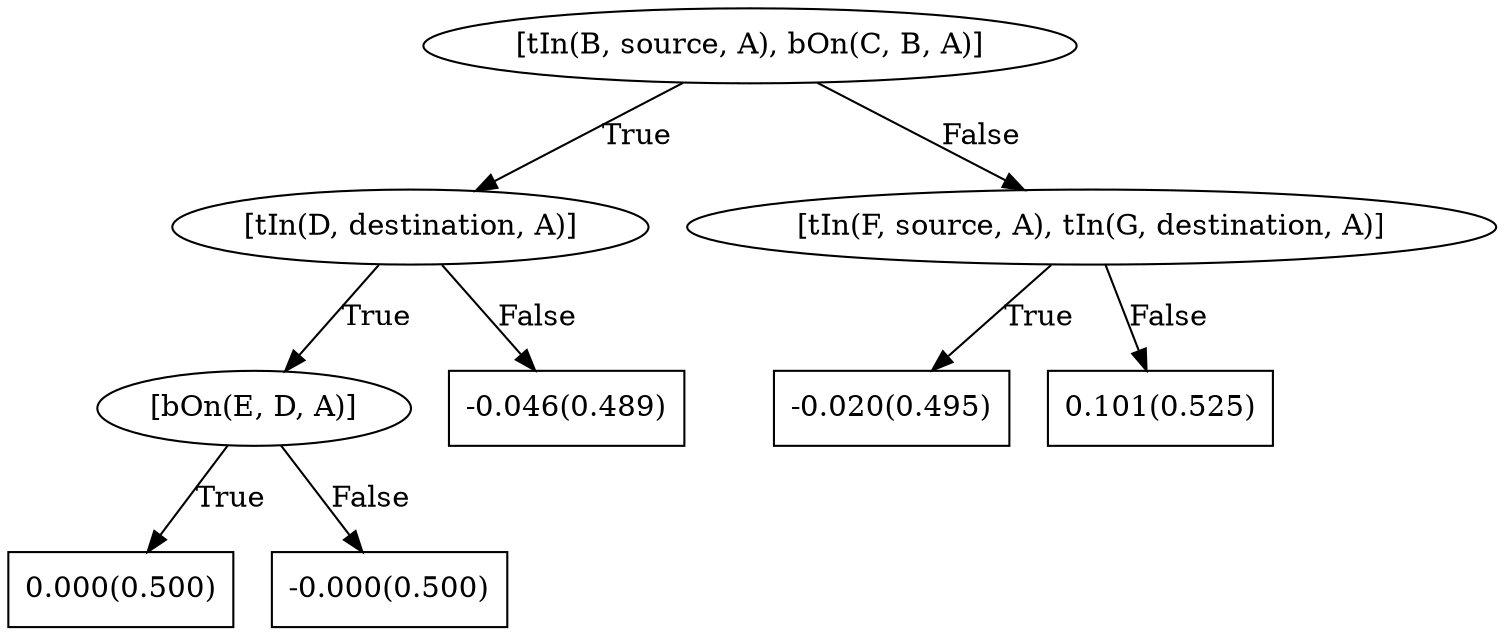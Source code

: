 digraph G{ 
1[label = "[tIn(B, source, A), bOn(C, B, A)]"];
1 -> 2[label="True"];
1 -> 3[label="False"];
2[label = "[tIn(D, destination, A)]"];
2 -> 4[label="True"];
2 -> 5[label="False"];
4[label = "[bOn(E, D, A)]"];
4 -> 6[label="True"];
4 -> 7[label="False"];
6[shape = box,label = "0.000(0.500)"];
7[shape = box,label = "-0.000(0.500)"];
5[shape = box,label = "-0.046(0.489)"];
3[label = "[tIn(F, source, A), tIn(G, destination, A)]"];
3 -> 8[label="True"];
3 -> 9[label="False"];
8[shape = box,label = "-0.020(0.495)"];
9[shape = box,label = "0.101(0.525)"];
}
